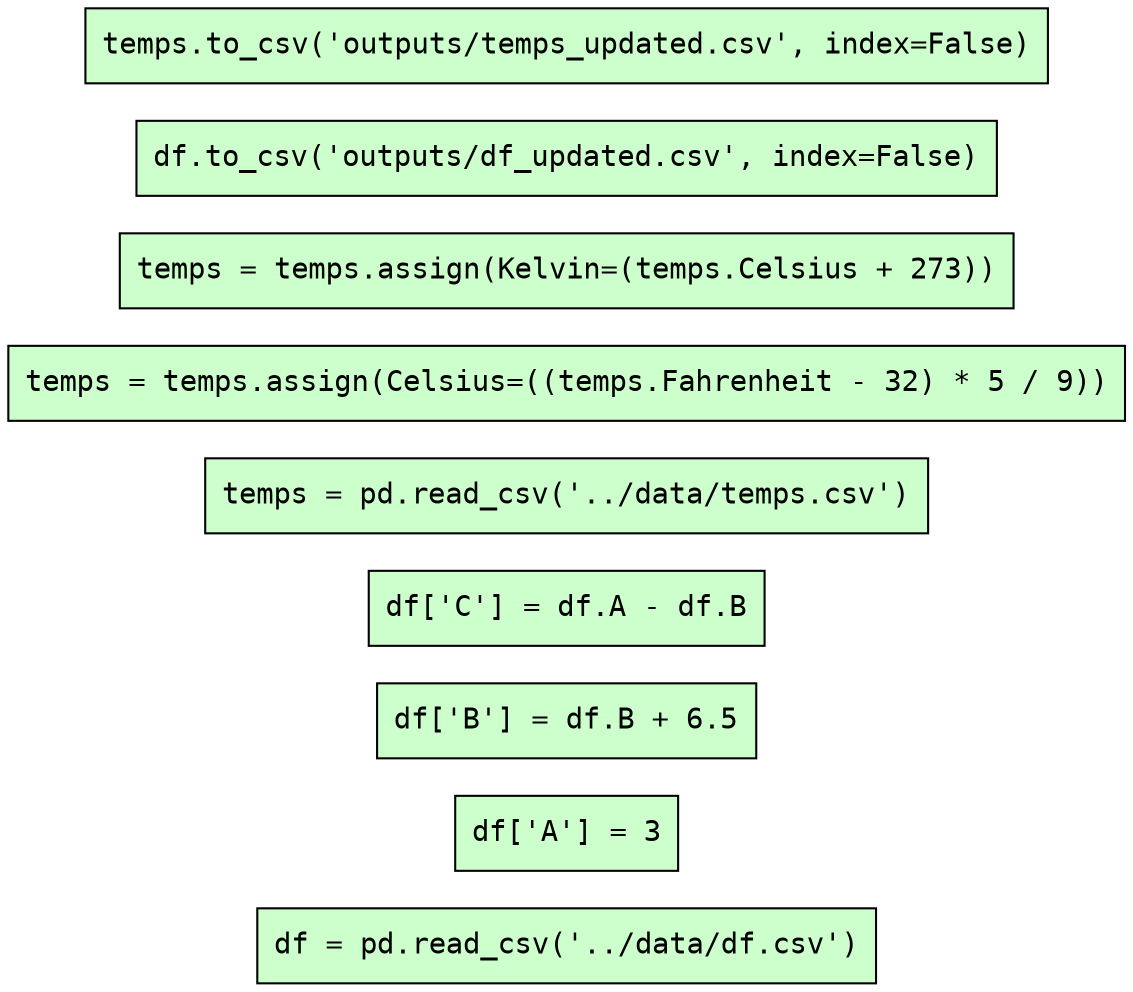 digraph sdtl_program {
rankdir=LR



node[shape=box style="filled" fillcolor="#CCFFCC" peripheries=1 fontname=Courier]

":load/1" [label="df = pd.read_csv('../data/df.csv')"]

":compute/1" [label="df['A'] = 3"]

":compute/2" [label="df['B'] = df.B + 6.5"]

":compute/3" [label="df['C'] = df.A - df.B"]

":load/2" [label="temps = pd.read_csv('../data/temps.csv')"]

":compute/4" [label="temps = temps.assign(Celsius=((temps.Fahrenheit - 32) * 5 / 9))"]

":compute/5" [label="temps = temps.assign(Kelvin=(temps.Celsius + 273))"]

":save/1" [label="df.to_csv('outputs/df_updated.csv', index=False)"]

":save/2" [label="temps.to_csv('outputs/temps_updated.csv', index=False)"]




}